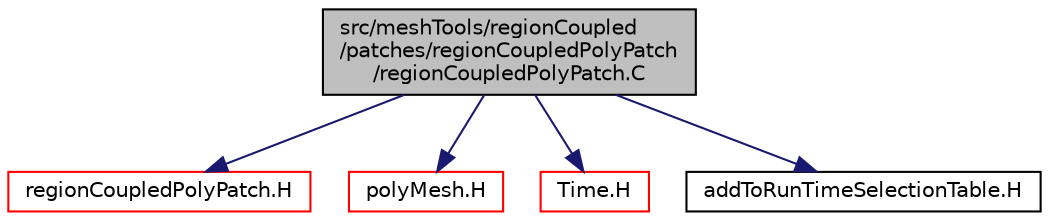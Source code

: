digraph "src/meshTools/regionCoupled/patches/regionCoupledPolyPatch/regionCoupledPolyPatch.C"
{
  bgcolor="transparent";
  edge [fontname="Helvetica",fontsize="10",labelfontname="Helvetica",labelfontsize="10"];
  node [fontname="Helvetica",fontsize="10",shape=record];
  Node0 [label="src/meshTools/regionCoupled\l/patches/regionCoupledPolyPatch\l/regionCoupledPolyPatch.C",height=0.2,width=0.4,color="black", fillcolor="grey75", style="filled", fontcolor="black"];
  Node0 -> Node1 [color="midnightblue",fontsize="10",style="solid",fontname="Helvetica"];
  Node1 [label="regionCoupledPolyPatch.H",height=0.2,width=0.4,color="red",URL="$a08441.html"];
  Node0 -> Node216 [color="midnightblue",fontsize="10",style="solid",fontname="Helvetica"];
  Node216 [label="polyMesh.H",height=0.2,width=0.4,color="red",URL="$a12398.html"];
  Node0 -> Node254 [color="midnightblue",fontsize="10",style="solid",fontname="Helvetica"];
  Node254 [label="Time.H",height=0.2,width=0.4,color="red",URL="$a10025.html"];
  Node0 -> Node293 [color="midnightblue",fontsize="10",style="solid",fontname="Helvetica"];
  Node293 [label="addToRunTimeSelectionTable.H",height=0.2,width=0.4,color="black",URL="$a09989.html",tooltip="Macros for easy insertion into run-time selection tables. "];
}
